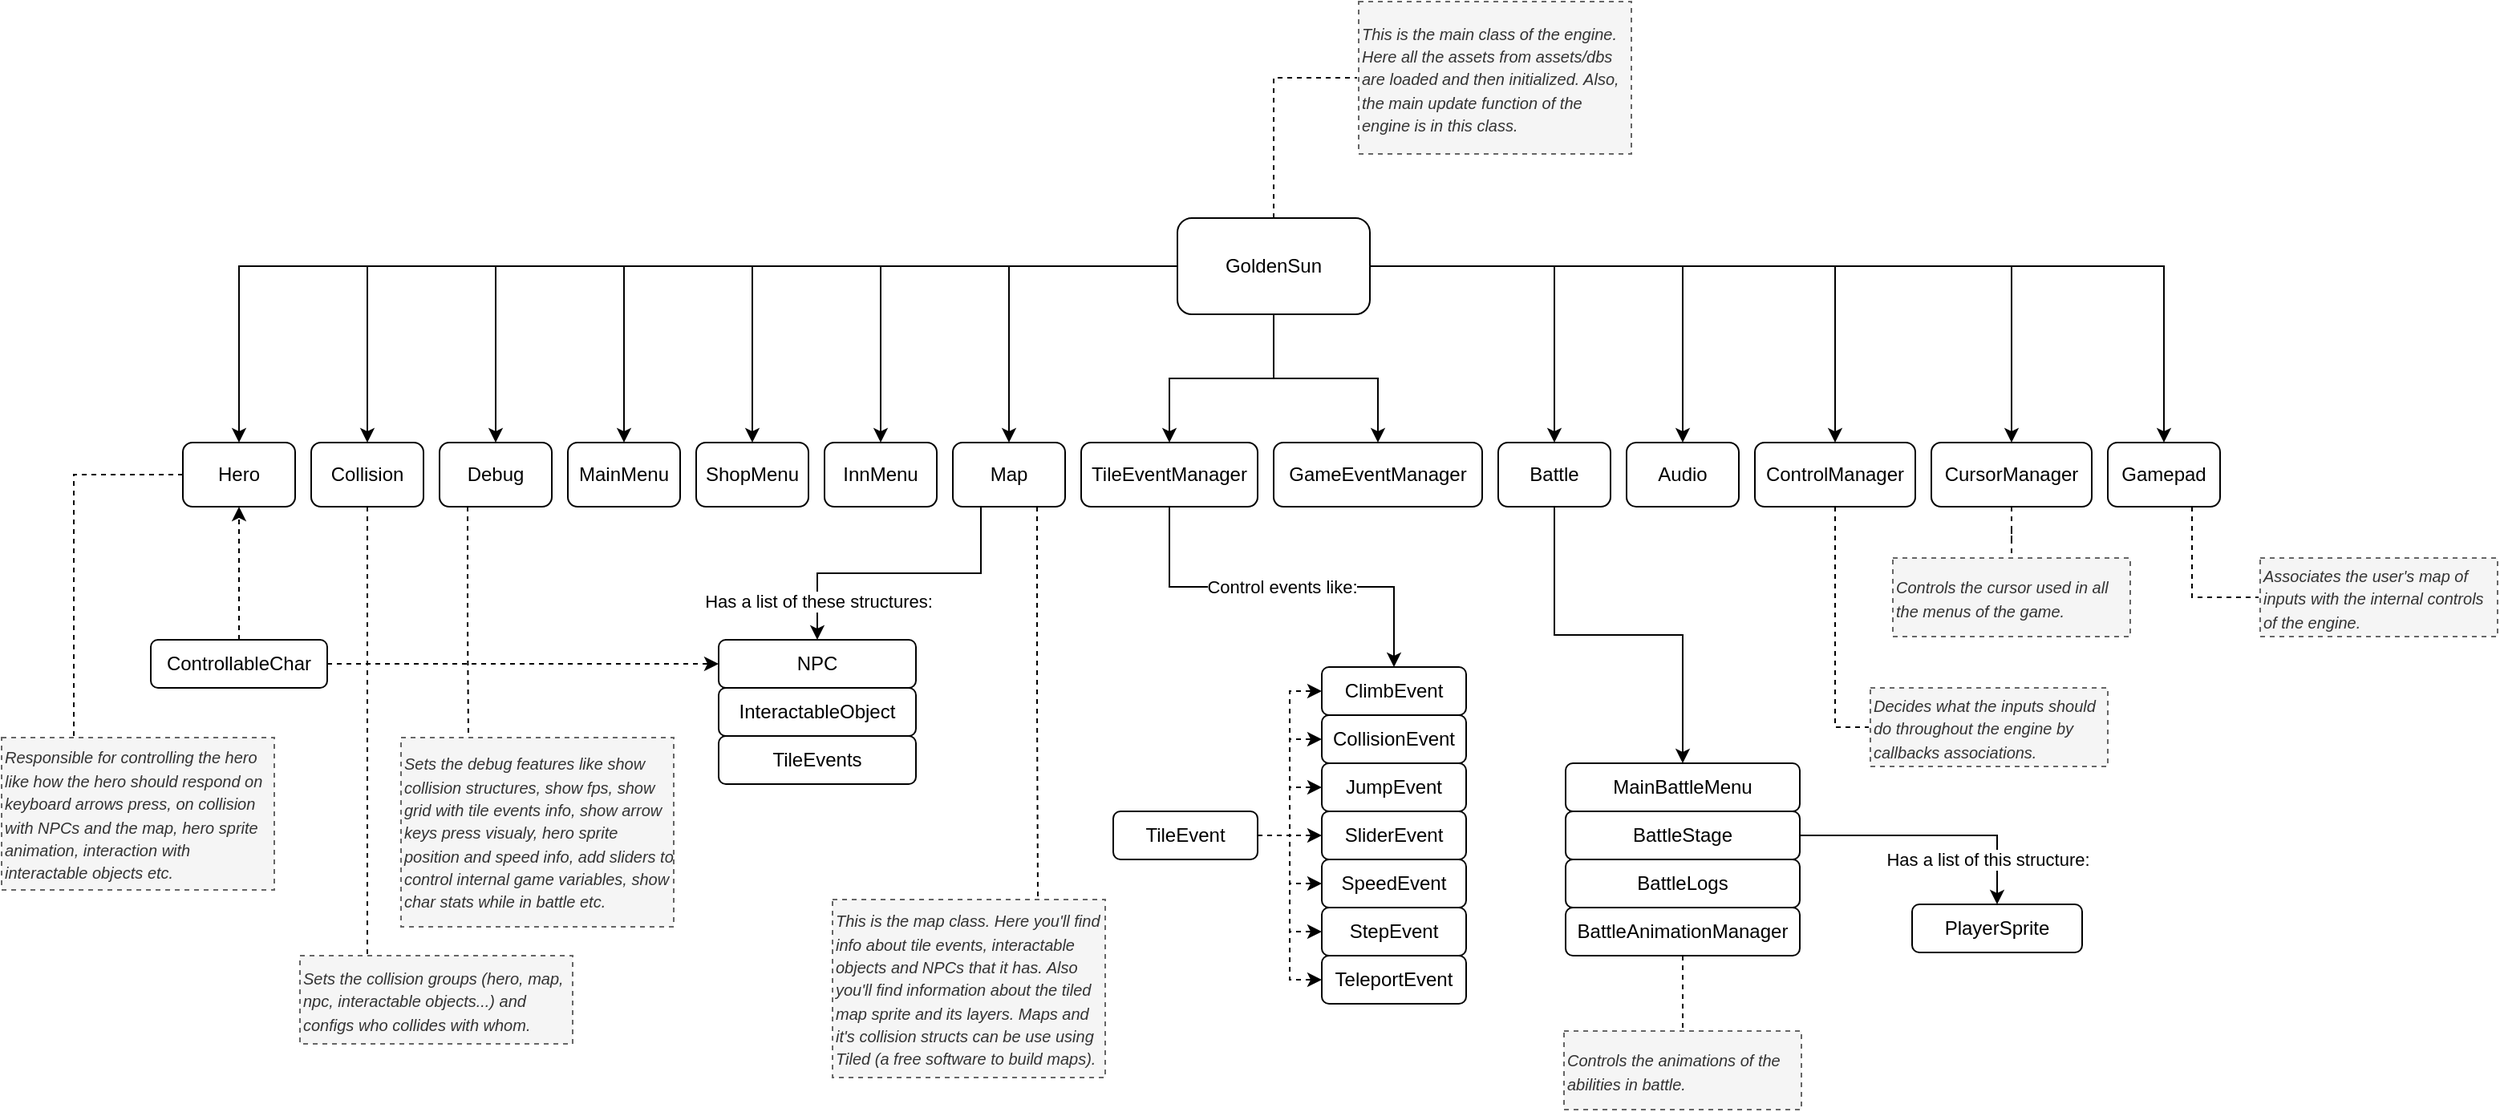 <mxfile version="14.1.4" type="device"><diagram id="flezuYNflr0dGhkxA3h6" name="Page-1"><mxGraphModel dx="2036" dy="1322" grid="0" gridSize="10" guides="1" tooltips="1" connect="1" arrows="1" fold="1" page="0" pageScale="1" pageWidth="1000" pageHeight="1000" math="0" shadow="0"><root><mxCell id="0"/><mxCell id="1" parent="0"/><mxCell id="TbjRaI7LVavRVFoeosVB-16" style="edgeStyle=orthogonalEdgeStyle;rounded=0;orthogonalLoop=1;jettySize=auto;html=1;entryX=0.5;entryY=0;entryDx=0;entryDy=0;" edge="1" parent="1" source="TbjRaI7LVavRVFoeosVB-1" target="TbjRaI7LVavRVFoeosVB-2"><mxGeometry relative="1" as="geometry"/></mxCell><mxCell id="TbjRaI7LVavRVFoeosVB-17" style="edgeStyle=orthogonalEdgeStyle;rounded=0;orthogonalLoop=1;jettySize=auto;html=1;entryX=0.5;entryY=0;entryDx=0;entryDy=0;" edge="1" parent="1" source="TbjRaI7LVavRVFoeosVB-1" target="TbjRaI7LVavRVFoeosVB-3"><mxGeometry relative="1" as="geometry"/></mxCell><mxCell id="TbjRaI7LVavRVFoeosVB-18" style="edgeStyle=orthogonalEdgeStyle;rounded=0;orthogonalLoop=1;jettySize=auto;html=1;entryX=0.5;entryY=0;entryDx=0;entryDy=0;" edge="1" parent="1" source="TbjRaI7LVavRVFoeosVB-1" target="TbjRaI7LVavRVFoeosVB-4"><mxGeometry relative="1" as="geometry"/></mxCell><mxCell id="TbjRaI7LVavRVFoeosVB-20" style="edgeStyle=orthogonalEdgeStyle;rounded=0;orthogonalLoop=1;jettySize=auto;html=1;entryX=0.5;entryY=0;entryDx=0;entryDy=0;" edge="1" parent="1" source="TbjRaI7LVavRVFoeosVB-1" target="TbjRaI7LVavRVFoeosVB-6"><mxGeometry relative="1" as="geometry"/></mxCell><mxCell id="TbjRaI7LVavRVFoeosVB-21" style="edgeStyle=orthogonalEdgeStyle;rounded=0;orthogonalLoop=1;jettySize=auto;html=1;entryX=0.5;entryY=0;entryDx=0;entryDy=0;" edge="1" parent="1" source="TbjRaI7LVavRVFoeosVB-1" target="TbjRaI7LVavRVFoeosVB-5"><mxGeometry relative="1" as="geometry"/></mxCell><mxCell id="TbjRaI7LVavRVFoeosVB-22" style="edgeStyle=orthogonalEdgeStyle;rounded=0;orthogonalLoop=1;jettySize=auto;html=1;entryX=0.5;entryY=0;entryDx=0;entryDy=0;" edge="1" parent="1" source="TbjRaI7LVavRVFoeosVB-1" target="TbjRaI7LVavRVFoeosVB-7"><mxGeometry relative="1" as="geometry"/></mxCell><mxCell id="TbjRaI7LVavRVFoeosVB-23" style="edgeStyle=orthogonalEdgeStyle;rounded=0;orthogonalLoop=1;jettySize=auto;html=1;entryX=0.5;entryY=0;entryDx=0;entryDy=0;" edge="1" parent="1" source="TbjRaI7LVavRVFoeosVB-1" target="TbjRaI7LVavRVFoeosVB-8"><mxGeometry relative="1" as="geometry"/></mxCell><mxCell id="TbjRaI7LVavRVFoeosVB-25" style="edgeStyle=orthogonalEdgeStyle;rounded=0;orthogonalLoop=1;jettySize=auto;html=1;entryX=0.5;entryY=0;entryDx=0;entryDy=0;" edge="1" parent="1" source="TbjRaI7LVavRVFoeosVB-1" target="TbjRaI7LVavRVFoeosVB-9"><mxGeometry relative="1" as="geometry"/></mxCell><mxCell id="TbjRaI7LVavRVFoeosVB-26" style="edgeStyle=orthogonalEdgeStyle;rounded=0;orthogonalLoop=1;jettySize=auto;html=1;entryX=0.5;entryY=0;entryDx=0;entryDy=0;" edge="1" parent="1" source="TbjRaI7LVavRVFoeosVB-1" target="TbjRaI7LVavRVFoeosVB-10"><mxGeometry relative="1" as="geometry"/></mxCell><mxCell id="TbjRaI7LVavRVFoeosVB-27" style="edgeStyle=orthogonalEdgeStyle;rounded=0;orthogonalLoop=1;jettySize=auto;html=1;entryX=0.5;entryY=0;entryDx=0;entryDy=0;" edge="1" parent="1" source="TbjRaI7LVavRVFoeosVB-1" target="TbjRaI7LVavRVFoeosVB-11"><mxGeometry relative="1" as="geometry"/></mxCell><mxCell id="TbjRaI7LVavRVFoeosVB-28" style="edgeStyle=orthogonalEdgeStyle;rounded=0;orthogonalLoop=1;jettySize=auto;html=1;entryX=0.5;entryY=0;entryDx=0;entryDy=0;" edge="1" parent="1" source="TbjRaI7LVavRVFoeosVB-1" target="TbjRaI7LVavRVFoeosVB-12"><mxGeometry relative="1" as="geometry"/></mxCell><mxCell id="TbjRaI7LVavRVFoeosVB-29" style="edgeStyle=orthogonalEdgeStyle;rounded=0;orthogonalLoop=1;jettySize=auto;html=1;entryX=0.5;entryY=0;entryDx=0;entryDy=0;" edge="1" parent="1" source="TbjRaI7LVavRVFoeosVB-1" target="TbjRaI7LVavRVFoeosVB-13"><mxGeometry relative="1" as="geometry"/></mxCell><mxCell id="TbjRaI7LVavRVFoeosVB-30" style="edgeStyle=orthogonalEdgeStyle;rounded=0;orthogonalLoop=1;jettySize=auto;html=1;entryX=0.5;entryY=0;entryDx=0;entryDy=0;" edge="1" parent="1" source="TbjRaI7LVavRVFoeosVB-1" target="TbjRaI7LVavRVFoeosVB-14"><mxGeometry relative="1" as="geometry"/></mxCell><mxCell id="TbjRaI7LVavRVFoeosVB-31" style="edgeStyle=orthogonalEdgeStyle;rounded=0;orthogonalLoop=1;jettySize=auto;html=1;entryX=0.5;entryY=0;entryDx=0;entryDy=0;" edge="1" parent="1" source="TbjRaI7LVavRVFoeosVB-1" target="TbjRaI7LVavRVFoeosVB-15"><mxGeometry relative="1" as="geometry"/></mxCell><mxCell id="TbjRaI7LVavRVFoeosVB-60" style="edgeStyle=orthogonalEdgeStyle;rounded=0;orthogonalLoop=1;jettySize=auto;html=1;exitX=0.5;exitY=0;exitDx=0;exitDy=0;entryX=0;entryY=0.5;entryDx=0;entryDy=0;dashed=1;endArrow=none;endFill=0;strokeWidth=1;" edge="1" parent="1" source="TbjRaI7LVavRVFoeosVB-1" target="TbjRaI7LVavRVFoeosVB-59"><mxGeometry relative="1" as="geometry"/></mxCell><mxCell id="TbjRaI7LVavRVFoeosVB-1" value="GoldenSun" style="rounded=1;whiteSpace=wrap;html=1;" vertex="1" parent="1"><mxGeometry x="700" y="80" width="120" height="60" as="geometry"/></mxCell><mxCell id="TbjRaI7LVavRVFoeosVB-56" style="edgeStyle=orthogonalEdgeStyle;rounded=0;orthogonalLoop=1;jettySize=auto;html=1;entryX=0.25;entryY=0;entryDx=0;entryDy=0;dashed=1;endArrow=none;endFill=0;strokeWidth=1;" edge="1" parent="1" source="TbjRaI7LVavRVFoeosVB-2" target="TbjRaI7LVavRVFoeosVB-55"><mxGeometry relative="1" as="geometry"><Array as="points"><mxPoint x="12" y="240"/></Array></mxGeometry></mxCell><mxCell id="TbjRaI7LVavRVFoeosVB-2" value="Hero" style="rounded=1;whiteSpace=wrap;html=1;" vertex="1" parent="1"><mxGeometry x="80" y="220" width="70" height="40" as="geometry"/></mxCell><mxCell id="TbjRaI7LVavRVFoeosVB-54" style="edgeStyle=orthogonalEdgeStyle;rounded=0;orthogonalLoop=1;jettySize=auto;html=1;entryX=0.25;entryY=0;entryDx=0;entryDy=0;dashed=1;strokeWidth=1;endArrow=none;endFill=0;" edge="1" parent="1" source="TbjRaI7LVavRVFoeosVB-3" target="TbjRaI7LVavRVFoeosVB-53"><mxGeometry relative="1" as="geometry"/></mxCell><mxCell id="TbjRaI7LVavRVFoeosVB-3" value="Collision" style="rounded=1;whiteSpace=wrap;html=1;" vertex="1" parent="1"><mxGeometry x="160" y="220" width="70" height="40" as="geometry"/></mxCell><mxCell id="TbjRaI7LVavRVFoeosVB-58" style="edgeStyle=orthogonalEdgeStyle;rounded=0;orthogonalLoop=1;jettySize=auto;html=1;exitX=0.25;exitY=1;exitDx=0;exitDy=0;entryX=0.25;entryY=0;entryDx=0;entryDy=0;dashed=1;endArrow=none;endFill=0;strokeWidth=1;" edge="1" parent="1" source="TbjRaI7LVavRVFoeosVB-4" target="TbjRaI7LVavRVFoeosVB-57"><mxGeometry relative="1" as="geometry"/></mxCell><mxCell id="TbjRaI7LVavRVFoeosVB-4" value="Debug" style="rounded=1;whiteSpace=wrap;html=1;" vertex="1" parent="1"><mxGeometry x="240" y="220" width="70" height="40" as="geometry"/></mxCell><mxCell id="TbjRaI7LVavRVFoeosVB-5" value="MainMenu" style="rounded=1;whiteSpace=wrap;html=1;" vertex="1" parent="1"><mxGeometry x="320" y="220" width="70" height="40" as="geometry"/></mxCell><mxCell id="TbjRaI7LVavRVFoeosVB-6" value="ShopMenu" style="rounded=1;whiteSpace=wrap;html=1;" vertex="1" parent="1"><mxGeometry x="400" y="220" width="70" height="40" as="geometry"/></mxCell><mxCell id="TbjRaI7LVavRVFoeosVB-7" value="InnMenu" style="rounded=1;whiteSpace=wrap;html=1;" vertex="1" parent="1"><mxGeometry x="480" y="220" width="70" height="40" as="geometry"/></mxCell><mxCell id="TbjRaI7LVavRVFoeosVB-68" style="edgeStyle=orthogonalEdgeStyle;rounded=0;orthogonalLoop=1;jettySize=auto;html=1;exitX=0.75;exitY=1;exitDx=0;exitDy=0;entryX=0.75;entryY=0;entryDx=0;entryDy=0;dashed=1;endArrow=none;endFill=0;strokeWidth=1;" edge="1" parent="1" source="TbjRaI7LVavRVFoeosVB-8" target="TbjRaI7LVavRVFoeosVB-67"><mxGeometry relative="1" as="geometry"/></mxCell><mxCell id="TbjRaI7LVavRVFoeosVB-8" value="Map" style="rounded=1;whiteSpace=wrap;html=1;" vertex="1" parent="1"><mxGeometry x="560" y="220" width="70" height="40" as="geometry"/></mxCell><mxCell id="TbjRaI7LVavRVFoeosVB-9" value="TileEventManager" style="rounded=1;whiteSpace=wrap;html=1;" vertex="1" parent="1"><mxGeometry x="640" y="220" width="110" height="40" as="geometry"/></mxCell><mxCell id="TbjRaI7LVavRVFoeosVB-10" value="GameEventManager" style="rounded=1;whiteSpace=wrap;html=1;" vertex="1" parent="1"><mxGeometry x="760" y="220" width="130" height="40" as="geometry"/></mxCell><mxCell id="TbjRaI7LVavRVFoeosVB-73" style="edgeStyle=orthogonalEdgeStyle;rounded=0;orthogonalLoop=1;jettySize=auto;html=1;entryX=0.5;entryY=0;entryDx=0;entryDy=0;endArrow=classic;endFill=1;strokeWidth=1;" edge="1" parent="1" source="TbjRaI7LVavRVFoeosVB-11" target="TbjRaI7LVavRVFoeosVB-69"><mxGeometry relative="1" as="geometry"/></mxCell><mxCell id="TbjRaI7LVavRVFoeosVB-11" value="Battle" style="rounded=1;whiteSpace=wrap;html=1;" vertex="1" parent="1"><mxGeometry x="900" y="220" width="70" height="40" as="geometry"/></mxCell><mxCell id="TbjRaI7LVavRVFoeosVB-12" value="Audio" style="rounded=1;whiteSpace=wrap;html=1;" vertex="1" parent="1"><mxGeometry x="980" y="220" width="70" height="40" as="geometry"/></mxCell><mxCell id="TbjRaI7LVavRVFoeosVB-80" style="edgeStyle=orthogonalEdgeStyle;rounded=0;jumpSize=6;orthogonalLoop=1;jettySize=auto;html=1;entryX=0;entryY=0.5;entryDx=0;entryDy=0;dashed=1;endArrow=none;endFill=0;strokeWidth=1;" edge="1" parent="1" source="TbjRaI7LVavRVFoeosVB-13" target="TbjRaI7LVavRVFoeosVB-79"><mxGeometry relative="1" as="geometry"/></mxCell><mxCell id="TbjRaI7LVavRVFoeosVB-13" value="ControlManager" style="rounded=1;whiteSpace=wrap;html=1;" vertex="1" parent="1"><mxGeometry x="1060" y="220" width="100" height="40" as="geometry"/></mxCell><mxCell id="TbjRaI7LVavRVFoeosVB-82" style="edgeStyle=orthogonalEdgeStyle;rounded=0;jumpSize=6;orthogonalLoop=1;jettySize=auto;html=1;entryX=0.5;entryY=0;entryDx=0;entryDy=0;dashed=1;endArrow=none;endFill=0;strokeWidth=1;" edge="1" parent="1" source="TbjRaI7LVavRVFoeosVB-14" target="TbjRaI7LVavRVFoeosVB-81"><mxGeometry relative="1" as="geometry"/></mxCell><mxCell id="TbjRaI7LVavRVFoeosVB-14" value="CursorManager" style="rounded=1;whiteSpace=wrap;html=1;" vertex="1" parent="1"><mxGeometry x="1170" y="220" width="100" height="40" as="geometry"/></mxCell><mxCell id="TbjRaI7LVavRVFoeosVB-84" style="edgeStyle=orthogonalEdgeStyle;rounded=0;jumpSize=6;orthogonalLoop=1;jettySize=auto;html=1;exitX=0.75;exitY=1;exitDx=0;exitDy=0;entryX=0;entryY=0.5;entryDx=0;entryDy=0;dashed=1;endArrow=none;endFill=0;strokeWidth=1;" edge="1" parent="1" source="TbjRaI7LVavRVFoeosVB-15" target="TbjRaI7LVavRVFoeosVB-83"><mxGeometry relative="1" as="geometry"/></mxCell><mxCell id="TbjRaI7LVavRVFoeosVB-15" value="Gamepad" style="rounded=1;whiteSpace=wrap;html=1;" vertex="1" parent="1"><mxGeometry x="1280" y="220" width="70" height="40" as="geometry"/></mxCell><mxCell id="TbjRaI7LVavRVFoeosVB-32" value="" style="endArrow=classic;html=1;exitX=0.5;exitY=1;exitDx=0;exitDy=0;edgeStyle=orthogonalEdgeStyle;entryX=0.5;entryY=0;entryDx=0;entryDy=0;jumpSize=6;bendable=1;rounded=0;" edge="1" parent="1" source="TbjRaI7LVavRVFoeosVB-9" target="TbjRaI7LVavRVFoeosVB-34"><mxGeometry relative="1" as="geometry"><mxPoint x="710" y="420" as="sourcePoint"/><mxPoint x="695" y="360" as="targetPoint"/></mxGeometry></mxCell><mxCell id="TbjRaI7LVavRVFoeosVB-33" value="Control events like:" style="edgeLabel;resizable=0;html=1;align=center;verticalAlign=middle;" connectable="0" vertex="1" parent="TbjRaI7LVavRVFoeosVB-32"><mxGeometry relative="1" as="geometry"/></mxCell><mxCell id="TbjRaI7LVavRVFoeosVB-34" value="ClimbEvent" style="rounded=1;whiteSpace=wrap;html=1;" vertex="1" parent="1"><mxGeometry x="790" y="360" width="90" height="30" as="geometry"/></mxCell><mxCell id="TbjRaI7LVavRVFoeosVB-35" value="CollisionEvent" style="rounded=1;whiteSpace=wrap;html=1;" vertex="1" parent="1"><mxGeometry x="790" y="390" width="90" height="30" as="geometry"/></mxCell><mxCell id="TbjRaI7LVavRVFoeosVB-36" value="JumpEvent" style="rounded=1;whiteSpace=wrap;html=1;" vertex="1" parent="1"><mxGeometry x="790" y="420" width="90" height="30" as="geometry"/></mxCell><mxCell id="TbjRaI7LVavRVFoeosVB-37" value="SliderEvent" style="rounded=1;whiteSpace=wrap;html=1;" vertex="1" parent="1"><mxGeometry x="790" y="450" width="90" height="30" as="geometry"/></mxCell><mxCell id="TbjRaI7LVavRVFoeosVB-38" value="SpeedEvent" style="rounded=1;whiteSpace=wrap;html=1;" vertex="1" parent="1"><mxGeometry x="790" y="480" width="90" height="30" as="geometry"/></mxCell><mxCell id="TbjRaI7LVavRVFoeosVB-39" value="StepEvent" style="rounded=1;whiteSpace=wrap;html=1;" vertex="1" parent="1"><mxGeometry x="790" y="510" width="90" height="30" as="geometry"/></mxCell><mxCell id="TbjRaI7LVavRVFoeosVB-40" value="TeleportEvent" style="rounded=1;whiteSpace=wrap;html=1;" vertex="1" parent="1"><mxGeometry x="790" y="540" width="90" height="30" as="geometry"/></mxCell><mxCell id="TbjRaI7LVavRVFoeosVB-42" style="edgeStyle=orthogonalEdgeStyle;rounded=0;orthogonalLoop=1;jettySize=auto;html=1;entryX=0;entryY=0.5;entryDx=0;entryDy=0;strokeWidth=1;dashed=1;" edge="1" parent="1" source="TbjRaI7LVavRVFoeosVB-41" target="TbjRaI7LVavRVFoeosVB-34"><mxGeometry relative="1" as="geometry"/></mxCell><mxCell id="TbjRaI7LVavRVFoeosVB-43" style="edgeStyle=orthogonalEdgeStyle;rounded=0;orthogonalLoop=1;jettySize=auto;html=1;entryX=0;entryY=0.5;entryDx=0;entryDy=0;dashed=1;strokeWidth=1;" edge="1" parent="1" source="TbjRaI7LVavRVFoeosVB-41" target="TbjRaI7LVavRVFoeosVB-35"><mxGeometry relative="1" as="geometry"/></mxCell><mxCell id="TbjRaI7LVavRVFoeosVB-44" style="edgeStyle=orthogonalEdgeStyle;rounded=0;orthogonalLoop=1;jettySize=auto;html=1;entryX=0;entryY=0.5;entryDx=0;entryDy=0;dashed=1;strokeWidth=1;" edge="1" parent="1" source="TbjRaI7LVavRVFoeosVB-41" target="TbjRaI7LVavRVFoeosVB-36"><mxGeometry relative="1" as="geometry"/></mxCell><mxCell id="TbjRaI7LVavRVFoeosVB-45" style="edgeStyle=orthogonalEdgeStyle;rounded=0;orthogonalLoop=1;jettySize=auto;html=1;entryX=0;entryY=0.5;entryDx=0;entryDy=0;dashed=1;strokeWidth=1;" edge="1" parent="1" source="TbjRaI7LVavRVFoeosVB-41" target="TbjRaI7LVavRVFoeosVB-37"><mxGeometry relative="1" as="geometry"/></mxCell><mxCell id="TbjRaI7LVavRVFoeosVB-46" style="edgeStyle=orthogonalEdgeStyle;rounded=0;orthogonalLoop=1;jettySize=auto;html=1;entryX=0;entryY=0.5;entryDx=0;entryDy=0;dashed=1;strokeWidth=1;" edge="1" parent="1" source="TbjRaI7LVavRVFoeosVB-41" target="TbjRaI7LVavRVFoeosVB-38"><mxGeometry relative="1" as="geometry"/></mxCell><mxCell id="TbjRaI7LVavRVFoeosVB-47" style="edgeStyle=orthogonalEdgeStyle;rounded=0;orthogonalLoop=1;jettySize=auto;html=1;entryX=0;entryY=0.5;entryDx=0;entryDy=0;dashed=1;strokeWidth=1;" edge="1" parent="1" source="TbjRaI7LVavRVFoeosVB-41" target="TbjRaI7LVavRVFoeosVB-39"><mxGeometry relative="1" as="geometry"/></mxCell><mxCell id="TbjRaI7LVavRVFoeosVB-48" style="edgeStyle=orthogonalEdgeStyle;rounded=0;orthogonalLoop=1;jettySize=auto;html=1;entryX=0;entryY=0.5;entryDx=0;entryDy=0;dashed=1;strokeWidth=1;" edge="1" parent="1" source="TbjRaI7LVavRVFoeosVB-41" target="TbjRaI7LVavRVFoeosVB-40"><mxGeometry relative="1" as="geometry"/></mxCell><mxCell id="TbjRaI7LVavRVFoeosVB-41" value="TileEvent" style="rounded=1;whiteSpace=wrap;html=1;" vertex="1" parent="1"><mxGeometry x="660" y="450" width="90" height="30" as="geometry"/></mxCell><mxCell id="TbjRaI7LVavRVFoeosVB-51" style="edgeStyle=orthogonalEdgeStyle;rounded=0;orthogonalLoop=1;jettySize=auto;html=1;entryX=0.5;entryY=1;entryDx=0;entryDy=0;dashed=1;strokeWidth=1;" edge="1" parent="1" source="TbjRaI7LVavRVFoeosVB-49" target="TbjRaI7LVavRVFoeosVB-2"><mxGeometry relative="1" as="geometry"/></mxCell><mxCell id="TbjRaI7LVavRVFoeosVB-66" style="edgeStyle=orthogonalEdgeStyle;rounded=0;orthogonalLoop=1;jettySize=auto;html=1;entryX=0;entryY=0.5;entryDx=0;entryDy=0;dashed=1;endArrow=classic;endFill=1;strokeWidth=1;" edge="1" parent="1" source="TbjRaI7LVavRVFoeosVB-49" target="TbjRaI7LVavRVFoeosVB-61"><mxGeometry relative="1" as="geometry"/></mxCell><mxCell id="TbjRaI7LVavRVFoeosVB-49" value="ControllableChar" style="rounded=1;whiteSpace=wrap;html=1;" vertex="1" parent="1"><mxGeometry x="60" y="343" width="110" height="30" as="geometry"/></mxCell><mxCell id="TbjRaI7LVavRVFoeosVB-53" value="&lt;i&gt;&lt;font style=&quot;font-size: 10px&quot;&gt;Sets the collision groups (hero, map, npc, interactable objects...) and configs w&lt;/font&gt;&lt;/i&gt;&lt;span style=&quot;font-size: 10px&quot;&gt;&lt;i&gt;ho collides with whom.&lt;/i&gt;&lt;/span&gt;" style="rounded=0;whiteSpace=wrap;html=1;dashed=1;align=left;fillColor=#f5f5f5;strokeColor=#666666;fontColor=#333333;perimeterSpacing=1;labelPadding=0;noLabel=0;" vertex="1" parent="1"><mxGeometry x="153" y="540" width="170" height="55" as="geometry"/></mxCell><mxCell id="TbjRaI7LVavRVFoeosVB-55" value="&lt;span style=&quot;font-size: 10px&quot;&gt;&lt;i&gt;Responsible for controlling the hero like how the hero should respond on keyboard arrows press, on collision with NPCs and the map, hero sprite animation, interaction with interactable objects etc.&lt;/i&gt;&lt;/span&gt;" style="rounded=0;whiteSpace=wrap;html=1;dashed=1;align=left;fillColor=#f5f5f5;strokeColor=#666666;fontColor=#333333;perimeterSpacing=1;labelPadding=0;noLabel=0;" vertex="1" parent="1"><mxGeometry x="-33" y="404" width="170" height="95" as="geometry"/></mxCell><mxCell id="TbjRaI7LVavRVFoeosVB-57" value="&lt;span style=&quot;font-size: 10px&quot;&gt;&lt;i&gt;Sets the debug features like show collision structures, show fps, show grid with tile events info, show arrow keys press visualy, hero sprite position and speed info, add sliders to control internal game variables, show char stats while in battle etc.&lt;/i&gt;&lt;/span&gt;" style="rounded=0;whiteSpace=wrap;html=1;dashed=1;align=left;fillColor=#f5f5f5;strokeColor=#666666;fontColor=#333333;perimeterSpacing=1;labelPadding=0;noLabel=0;" vertex="1" parent="1"><mxGeometry x="216" y="404" width="170" height="118" as="geometry"/></mxCell><mxCell id="TbjRaI7LVavRVFoeosVB-59" value="&lt;span style=&quot;font-size: 10px&quot;&gt;&lt;i&gt;This is the main class of the engine. Here all the assets from assets/dbs are loaded and then initialized. Also, the main update function of the engine is in this class.&lt;/i&gt;&lt;/span&gt;" style="rounded=0;whiteSpace=wrap;html=1;dashed=1;align=left;fillColor=#f5f5f5;strokeColor=#666666;fontColor=#333333;perimeterSpacing=1;labelPadding=0;noLabel=0;" vertex="1" parent="1"><mxGeometry x="813" y="-55" width="170" height="95" as="geometry"/></mxCell><mxCell id="TbjRaI7LVavRVFoeosVB-61" value="NPC" style="rounded=1;whiteSpace=wrap;html=1;" vertex="1" parent="1"><mxGeometry x="414" y="343" width="123" height="30" as="geometry"/></mxCell><mxCell id="TbjRaI7LVavRVFoeosVB-62" value="InteractableObject" style="rounded=1;whiteSpace=wrap;html=1;" vertex="1" parent="1"><mxGeometry x="414" y="373" width="123" height="30" as="geometry"/></mxCell><mxCell id="TbjRaI7LVavRVFoeosVB-63" value="TileEvents" style="rounded=1;whiteSpace=wrap;html=1;" vertex="1" parent="1"><mxGeometry x="414" y="403" width="123" height="30" as="geometry"/></mxCell><mxCell id="TbjRaI7LVavRVFoeosVB-64" value="" style="endArrow=classic;html=1;exitX=0.25;exitY=1;exitDx=0;exitDy=0;edgeStyle=orthogonalEdgeStyle;entryX=0.5;entryY=0;entryDx=0;entryDy=0;rounded=0;" edge="1" parent="1" source="TbjRaI7LVavRVFoeosVB-8" target="TbjRaI7LVavRVFoeosVB-61"><mxGeometry relative="1" as="geometry"><mxPoint x="520" y="314" as="sourcePoint"/><mxPoint x="660.0" y="414" as="targetPoint"/></mxGeometry></mxCell><mxCell id="TbjRaI7LVavRVFoeosVB-65" value="Has a list of these structures:" style="edgeLabel;resizable=0;html=1;align=center;verticalAlign=middle;" connectable="0" vertex="1" parent="TbjRaI7LVavRVFoeosVB-64"><mxGeometry relative="1" as="geometry"><mxPoint x="-51" y="17.5" as="offset"/></mxGeometry></mxCell><mxCell id="TbjRaI7LVavRVFoeosVB-67" value="&lt;span style=&quot;font-size: 10px&quot;&gt;&lt;i&gt;This is the map class. Here you'll find info about tile events, interactable objects and NPCs that it has. Also you'll find information about the tiled map sprite and its layers. Maps and it's collision structs can be use using Tiled (a free software to build maps).&lt;/i&gt;&lt;/span&gt;" style="rounded=0;whiteSpace=wrap;html=1;dashed=1;align=left;fillColor=#f5f5f5;strokeColor=#666666;fontColor=#333333;perimeterSpacing=1;labelPadding=0;noLabel=0;" vertex="1" parent="1"><mxGeometry x="485" y="505" width="170" height="111" as="geometry"/></mxCell><mxCell id="TbjRaI7LVavRVFoeosVB-69" value="MainBattleMenu" style="rounded=1;whiteSpace=wrap;html=1;" vertex="1" parent="1"><mxGeometry x="942" y="420" width="146" height="30" as="geometry"/></mxCell><mxCell id="TbjRaI7LVavRVFoeosVB-70" value="BattleStage" style="rounded=1;whiteSpace=wrap;html=1;" vertex="1" parent="1"><mxGeometry x="942" y="450" width="146" height="30" as="geometry"/></mxCell><mxCell id="TbjRaI7LVavRVFoeosVB-71" value="BattleLogs" style="rounded=1;whiteSpace=wrap;html=1;" vertex="1" parent="1"><mxGeometry x="942" y="480" width="146" height="30" as="geometry"/></mxCell><mxCell id="TbjRaI7LVavRVFoeosVB-78" style="edgeStyle=orthogonalEdgeStyle;rounded=0;jumpSize=6;orthogonalLoop=1;jettySize=auto;html=1;entryX=0.5;entryY=0;entryDx=0;entryDy=0;endArrow=none;endFill=0;strokeWidth=1;dashed=1;" edge="1" parent="1" source="TbjRaI7LVavRVFoeosVB-72" target="TbjRaI7LVavRVFoeosVB-77"><mxGeometry relative="1" as="geometry"/></mxCell><mxCell id="TbjRaI7LVavRVFoeosVB-72" value="BattleAnimationManager" style="rounded=1;whiteSpace=wrap;html=1;" vertex="1" parent="1"><mxGeometry x="942" y="510" width="146" height="30" as="geometry"/></mxCell><mxCell id="TbjRaI7LVavRVFoeosVB-74" value="" style="endArrow=classic;html=1;exitX=1;exitY=0.5;exitDx=0;exitDy=0;edgeStyle=orthogonalEdgeStyle;rounded=0;" edge="1" parent="1" source="TbjRaI7LVavRVFoeosVB-70" target="TbjRaI7LVavRVFoeosVB-76"><mxGeometry relative="1" as="geometry"><mxPoint x="1168" y="579" as="sourcePoint"/><mxPoint x="1066.0" y="662" as="targetPoint"/></mxGeometry></mxCell><mxCell id="TbjRaI7LVavRVFoeosVB-75" value="Has a list of this structure:" style="edgeLabel;resizable=0;html=1;align=center;verticalAlign=middle;" connectable="0" vertex="1" parent="TbjRaI7LVavRVFoeosVB-74"><mxGeometry relative="1" as="geometry"><mxPoint x="33.67" y="15.0" as="offset"/></mxGeometry></mxCell><mxCell id="TbjRaI7LVavRVFoeosVB-76" value="PlayerSprite" style="rounded=1;whiteSpace=wrap;html=1;" vertex="1" parent="1"><mxGeometry x="1158" y="508" width="106" height="30" as="geometry"/></mxCell><mxCell id="TbjRaI7LVavRVFoeosVB-77" value="&lt;span style=&quot;font-size: 10px&quot;&gt;&lt;i&gt;Controls the animations of the abilities in battle.&lt;/i&gt;&lt;/span&gt;" style="rounded=0;whiteSpace=wrap;html=1;dashed=1;align=left;fillColor=#f5f5f5;strokeColor=#666666;fontColor=#333333;perimeterSpacing=1;labelPadding=0;noLabel=0;" vertex="1" parent="1"><mxGeometry x="941" y="587" width="148" height="49" as="geometry"/></mxCell><mxCell id="TbjRaI7LVavRVFoeosVB-79" value="&lt;span style=&quot;font-size: 10px&quot;&gt;&lt;i&gt;Decides what the inputs should do throughout the engine by callbacks associations.&lt;/i&gt;&lt;/span&gt;" style="rounded=0;whiteSpace=wrap;html=1;dashed=1;align=left;fillColor=#f5f5f5;strokeColor=#666666;fontColor=#333333;perimeterSpacing=1;labelPadding=0;noLabel=0;" vertex="1" parent="1"><mxGeometry x="1132" y="373" width="148" height="49" as="geometry"/></mxCell><mxCell id="TbjRaI7LVavRVFoeosVB-81" value="&lt;span style=&quot;font-size: 10px&quot;&gt;&lt;i&gt;Controls the cursor used in all the menus of the game.&lt;/i&gt;&lt;/span&gt;" style="rounded=0;whiteSpace=wrap;html=1;dashed=1;align=left;fillColor=#f5f5f5;strokeColor=#666666;fontColor=#333333;perimeterSpacing=1;labelPadding=0;noLabel=0;" vertex="1" parent="1"><mxGeometry x="1146" y="292" width="148" height="49" as="geometry"/></mxCell><mxCell id="TbjRaI7LVavRVFoeosVB-83" value="&lt;span style=&quot;font-size: 10px&quot;&gt;&lt;i&gt;Associates the user's map of inputs with the internal controls of the engine.&lt;/i&gt;&lt;/span&gt;" style="rounded=0;whiteSpace=wrap;html=1;dashed=1;align=left;fillColor=#f5f5f5;strokeColor=#666666;fontColor=#333333;perimeterSpacing=1;labelPadding=0;noLabel=0;" vertex="1" parent="1"><mxGeometry x="1375" y="292" width="148" height="49" as="geometry"/></mxCell></root></mxGraphModel></diagram></mxfile>